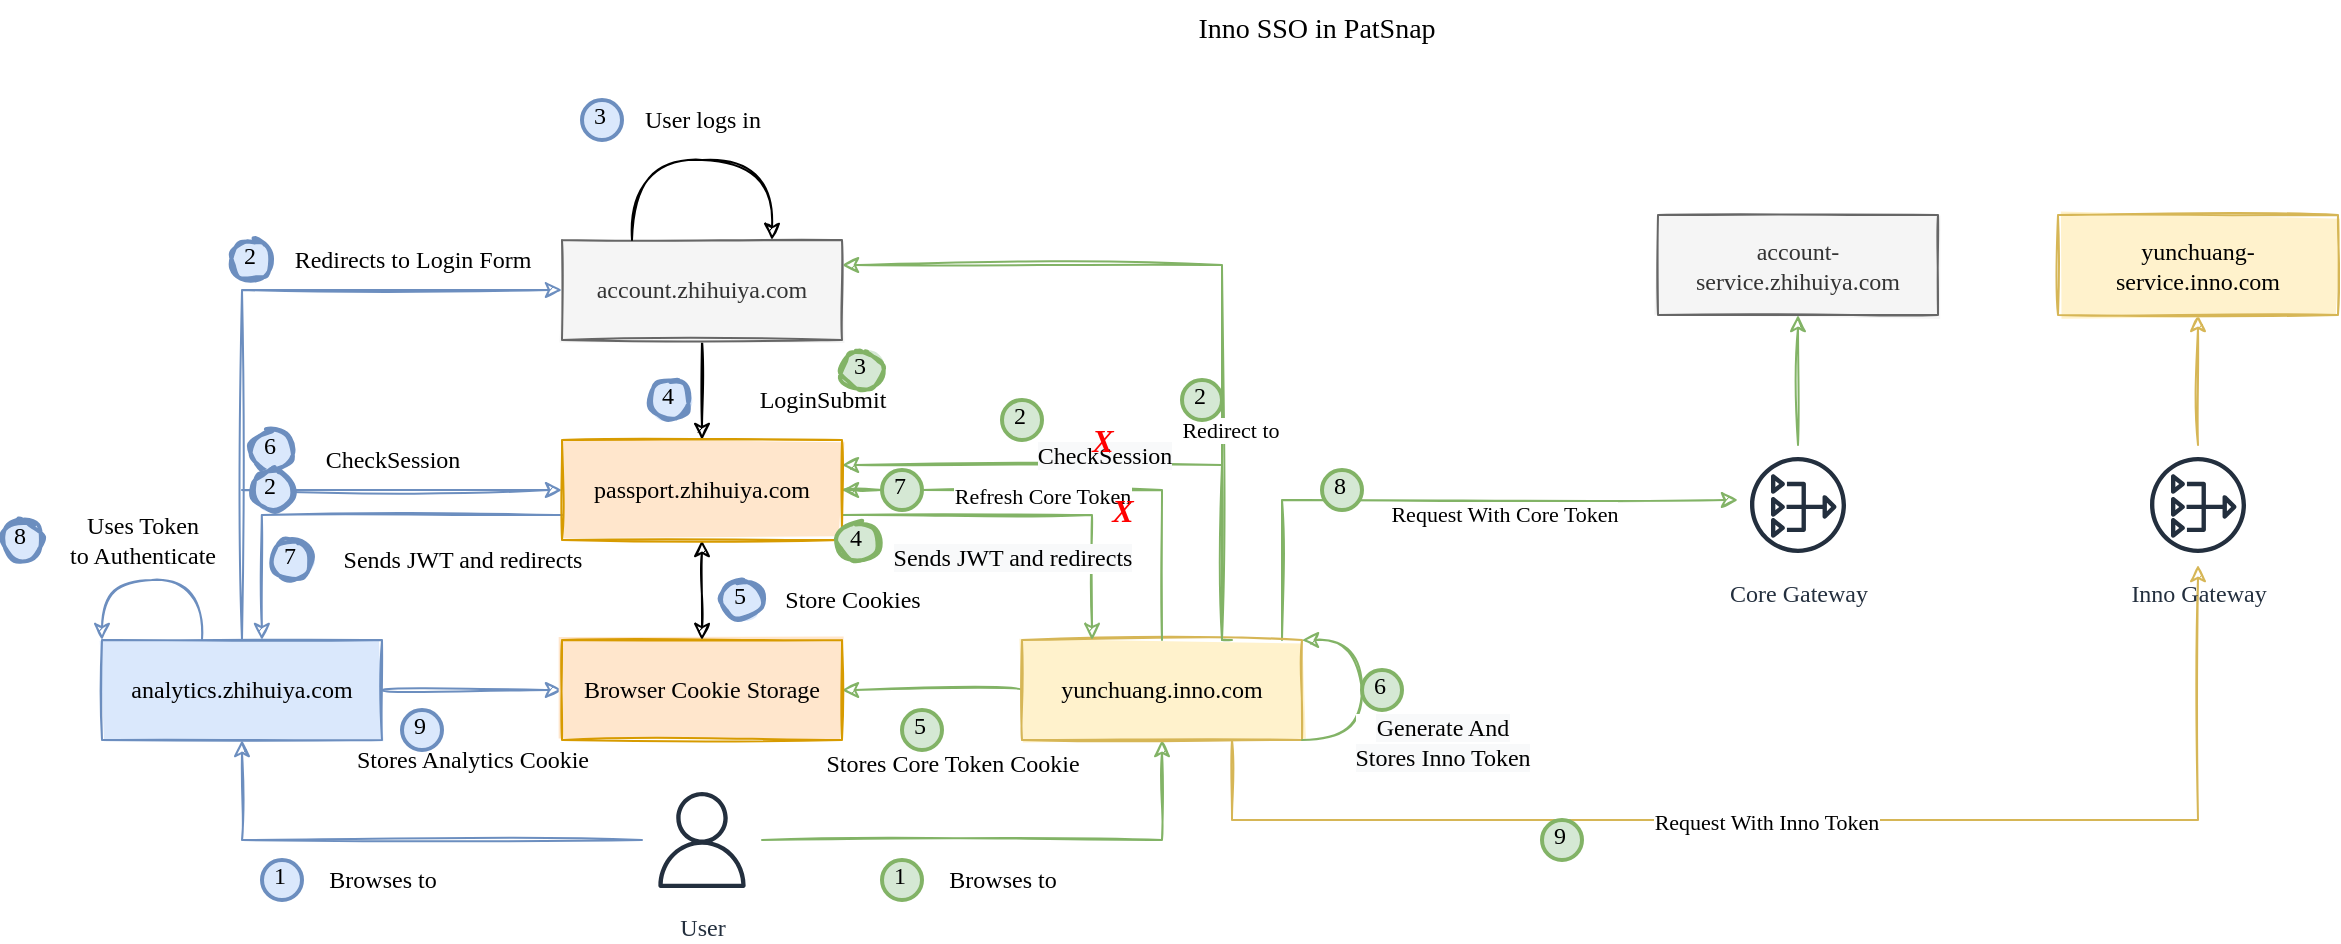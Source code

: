 <mxfile version="20.3.6" type="github" pages="3">
  <diagram id="T2TmQAWpMwrT0eOuISGU" name="Inno SSO">
    <mxGraphModel dx="1077" dy="703" grid="1" gridSize="10" guides="1" tooltips="1" connect="1" arrows="1" fold="1" page="1" pageScale="1" pageWidth="827" pageHeight="1169" math="0" shadow="0">
      <root>
        <mxCell id="0" />
        <mxCell id="1" parent="0" />
        <mxCell id="dcGf15FAC06Pwwm3CJWd-1" style="edgeStyle=orthogonalEdgeStyle;rounded=0;orthogonalLoop=1;jettySize=auto;html=1;entryX=0.5;entryY=1;entryDx=0;entryDy=0;fontFamily=Comic Sans MS;fillColor=#dae8fc;strokeColor=#6c8ebf;sketch=1;" parent="1" source="dcGf15FAC06Pwwm3CJWd-3" target="dcGf15FAC06Pwwm3CJWd-7" edge="1">
          <mxGeometry relative="1" as="geometry" />
        </mxCell>
        <mxCell id="dcGf15FAC06Pwwm3CJWd-2" style="edgeStyle=orthogonalEdgeStyle;rounded=0;orthogonalLoop=1;jettySize=auto;html=1;entryX=0.5;entryY=1;entryDx=0;entryDy=0;fontFamily=Comic Sans MS;fillColor=#d5e8d4;strokeColor=#82b366;sketch=1;" parent="1" source="dcGf15FAC06Pwwm3CJWd-3" target="dcGf15FAC06Pwwm3CJWd-10" edge="1">
          <mxGeometry relative="1" as="geometry" />
        </mxCell>
        <mxCell id="dcGf15FAC06Pwwm3CJWd-3" value="User" style="outlineConnect=0;fontColor=#232F3E;gradientColor=none;strokeColor=#232F3E;fillColor=none;dashed=0;verticalLabelPosition=bottom;verticalAlign=top;align=center;html=1;fontSize=12;fontStyle=0;aspect=fixed;shape=mxgraph.aws4.resourceIcon;resIcon=mxgraph.aws4.user;fontFamily=Comic Sans MS;sketch=0;" parent="1" vertex="1">
          <mxGeometry x="410" y="600" width="60" height="60" as="geometry" />
        </mxCell>
        <mxCell id="dcGf15FAC06Pwwm3CJWd-4" style="edgeStyle=orthogonalEdgeStyle;rounded=0;orthogonalLoop=1;jettySize=auto;html=1;entryX=0;entryY=0.5;entryDx=0;entryDy=0;fontFamily=Comic Sans MS;fillColor=#dae8fc;strokeColor=#6c8ebf;sketch=1;" parent="1" source="dcGf15FAC06Pwwm3CJWd-7" target="dcGf15FAC06Pwwm3CJWd-14" edge="1">
          <mxGeometry relative="1" as="geometry">
            <Array as="points">
              <mxPoint x="210" y="355" />
            </Array>
          </mxGeometry>
        </mxCell>
        <mxCell id="dcGf15FAC06Pwwm3CJWd-5" style="edgeStyle=orthogonalEdgeStyle;rounded=0;orthogonalLoop=1;jettySize=auto;html=1;entryX=0;entryY=0.5;entryDx=0;entryDy=0;fontFamily=Comic Sans MS;fillColor=#dae8fc;strokeColor=#6c8ebf;startArrow=none;sketch=1;" parent="1" source="dcGf15FAC06Pwwm3CJWd-50" target="dcGf15FAC06Pwwm3CJWd-19" edge="1">
          <mxGeometry relative="1" as="geometry">
            <Array as="points">
              <mxPoint x="210" y="455" />
            </Array>
          </mxGeometry>
        </mxCell>
        <mxCell id="dcGf15FAC06Pwwm3CJWd-6" value="" style="edgeStyle=orthogonalEdgeStyle;curved=1;orthogonalLoop=1;jettySize=auto;html=1;fontFamily=Comic Sans MS;fillColor=#dae8fc;strokeColor=#6c8ebf;sketch=1;" parent="1" source="dcGf15FAC06Pwwm3CJWd-7" target="dcGf15FAC06Pwwm3CJWd-15" edge="1">
          <mxGeometry relative="1" as="geometry" />
        </mxCell>
        <mxCell id="dcGf15FAC06Pwwm3CJWd-7" value="analytics.zhihuiya.com" style="rounded=0;whiteSpace=wrap;html=1;fontFamily=Comic Sans MS;fillColor=#dae8fc;strokeColor=#6c8ebf;fillStyle=solid;sketch=1;" parent="1" vertex="1">
          <mxGeometry x="140" y="530" width="140" height="50" as="geometry" />
        </mxCell>
        <mxCell id="dcGf15FAC06Pwwm3CJWd-8" value="" style="edgeStyle=orthogonalEdgeStyle;curved=1;orthogonalLoop=1;jettySize=auto;html=1;fontFamily=Comic Sans MS;fillColor=#d5e8d4;strokeColor=#82b366;sketch=1;" parent="1" source="dcGf15FAC06Pwwm3CJWd-10" target="dcGf15FAC06Pwwm3CJWd-15" edge="1">
          <mxGeometry relative="1" as="geometry" />
        </mxCell>
        <mxCell id="dcGf15FAC06Pwwm3CJWd-9" style="edgeStyle=orthogonalEdgeStyle;rounded=0;orthogonalLoop=1;jettySize=auto;html=1;entryX=1;entryY=0.25;entryDx=0;entryDy=0;fontFamily=Comic Sans MS;startArrow=none;startFill=0;fillColor=#d5e8d4;strokeColor=#82b366;sketch=1;" parent="1" target="dcGf15FAC06Pwwm3CJWd-14" edge="1">
          <mxGeometry relative="1" as="geometry">
            <Array as="points">
              <mxPoint x="700" y="343" />
            </Array>
            <mxPoint x="700" y="530" as="sourcePoint" />
          </mxGeometry>
        </mxCell>
        <mxCell id="dcGf15FAC06Pwwm3CJWd-53" value="&lt;font face=&quot;Comic Sans MS&quot;&gt;Redirect to&lt;/font&gt;" style="edgeLabel;html=1;align=center;verticalAlign=middle;resizable=0;points=[];" parent="dcGf15FAC06Pwwm3CJWd-9" vertex="1" connectable="0">
          <mxGeometry x="-0.442" y="-4" relative="1" as="geometry">
            <mxPoint as="offset" />
          </mxGeometry>
        </mxCell>
        <mxCell id="dcGf15FAC06Pwwm3CJWd-88" style="edgeStyle=orthogonalEdgeStyle;rounded=0;sketch=1;orthogonalLoop=1;jettySize=auto;html=1;fontFamily=Comic Sans MS;jumpStyle=none;fillColor=#d5e8d4;strokeColor=#82b366;" parent="1" source="dcGf15FAC06Pwwm3CJWd-10" target="dcGf15FAC06Pwwm3CJWd-87" edge="1">
          <mxGeometry relative="1" as="geometry">
            <mxPoint x="810" y="460" as="targetPoint" />
            <Array as="points">
              <mxPoint x="730" y="460" />
            </Array>
          </mxGeometry>
        </mxCell>
        <mxCell id="dcGf15FAC06Pwwm3CJWd-94" value="Request With Core Token" style="edgeLabel;html=1;align=center;verticalAlign=middle;resizable=0;points=[];fontFamily=Comic Sans MS;" parent="dcGf15FAC06Pwwm3CJWd-88" vertex="1" connectable="0">
          <mxGeometry x="-0.347" y="-2" relative="1" as="geometry">
            <mxPoint x="83" y="5" as="offset" />
          </mxGeometry>
        </mxCell>
        <mxCell id="dcGf15FAC06Pwwm3CJWd-90" style="edgeStyle=orthogonalEdgeStyle;rounded=0;sketch=1;jumpStyle=none;orthogonalLoop=1;jettySize=auto;html=1;entryX=1;entryY=0.5;entryDx=0;entryDy=0;shadow=0;fontFamily=Comic Sans MS;startArrow=none;fillColor=#d5e8d4;strokeColor=#82b366;" parent="1" source="dcGf15FAC06Pwwm3CJWd-91" target="dcGf15FAC06Pwwm3CJWd-19" edge="1">
          <mxGeometry relative="1" as="geometry">
            <Array as="points" />
          </mxGeometry>
        </mxCell>
        <mxCell id="dcGf15FAC06Pwwm3CJWd-97" style="edgeStyle=orthogonalEdgeStyle;rounded=0;sketch=1;jumpStyle=none;orthogonalLoop=1;jettySize=auto;html=1;shadow=0;fontFamily=Comic Sans MS;exitX=0.75;exitY=1;exitDx=0;exitDy=0;fillColor=#fff2cc;strokeColor=#d6b656;" parent="1" source="dcGf15FAC06Pwwm3CJWd-10" target="dcGf15FAC06Pwwm3CJWd-74" edge="1">
          <mxGeometry relative="1" as="geometry">
            <Array as="points">
              <mxPoint x="705" y="620" />
              <mxPoint x="1188" y="620" />
            </Array>
          </mxGeometry>
        </mxCell>
        <mxCell id="dcGf15FAC06Pwwm3CJWd-98" value="Request With Inno Token" style="edgeLabel;html=1;align=center;verticalAlign=middle;resizable=0;points=[];fontFamily=Comic Sans MS;" parent="dcGf15FAC06Pwwm3CJWd-97" vertex="1" connectable="0">
          <mxGeometry x="-0.056" y="-1" relative="1" as="geometry">
            <mxPoint as="offset" />
          </mxGeometry>
        </mxCell>
        <mxCell id="dcGf15FAC06Pwwm3CJWd-10" value="yunchuang.inno.com" style="rounded=0;whiteSpace=wrap;html=1;fontFamily=Comic Sans MS;fillColor=#fff2cc;strokeColor=#d6b656;fillStyle=solid;sketch=1;" parent="1" vertex="1">
          <mxGeometry x="600" y="530" width="140" height="50" as="geometry" />
        </mxCell>
        <mxCell id="dcGf15FAC06Pwwm3CJWd-11" value="1" style="ellipse;whiteSpace=wrap;html=1;aspect=fixed;strokeWidth=2;fontFamily=Tahoma;spacingBottom=4;spacingRight=2;strokeColor=#6c8ebf;fillColor=#dae8fc;fillStyle=solid;" parent="1" vertex="1">
          <mxGeometry x="220" y="640" width="20" height="20" as="geometry" />
        </mxCell>
        <mxCell id="dcGf15FAC06Pwwm3CJWd-12" value="Browses to" style="text;html=1;align=center;verticalAlign=middle;resizable=0;points=[];autosize=1;strokeColor=none;fillColor=none;fontFamily=Comic Sans MS;" parent="1" vertex="1">
          <mxGeometry x="240" y="640" width="80" height="20" as="geometry" />
        </mxCell>
        <mxCell id="dcGf15FAC06Pwwm3CJWd-13" value="" style="edgeStyle=orthogonalEdgeStyle;rounded=0;orthogonalLoop=1;jettySize=auto;html=1;fontFamily=Comic Sans MS;startArrow=none;startFill=0;sketch=1;" parent="1" source="dcGf15FAC06Pwwm3CJWd-14" target="dcGf15FAC06Pwwm3CJWd-19" edge="1">
          <mxGeometry relative="1" as="geometry" />
        </mxCell>
        <mxCell id="dcGf15FAC06Pwwm3CJWd-54" style="edgeStyle=orthogonalEdgeStyle;rounded=0;orthogonalLoop=1;jettySize=auto;html=1;entryX=1;entryY=0.25;entryDx=0;entryDy=0;fontFamily=Comic Sans MS;fillColor=#d5e8d4;strokeColor=#82b366;exitX=0.75;exitY=0;exitDx=0;exitDy=0;sketch=1;" parent="1" source="dcGf15FAC06Pwwm3CJWd-10" target="dcGf15FAC06Pwwm3CJWd-19" edge="1">
          <mxGeometry relative="1" as="geometry">
            <Array as="points">
              <mxPoint x="700" y="530" />
              <mxPoint x="700" y="443" />
            </Array>
          </mxGeometry>
        </mxCell>
        <mxCell id="dcGf15FAC06Pwwm3CJWd-59" value="&lt;span style=&quot;font-size: 12px; background-color: rgb(248, 249, 250);&quot;&gt;CheckSession&lt;/span&gt;" style="edgeLabel;html=1;align=center;verticalAlign=middle;resizable=0;points=[];fontFamily=Comic Sans MS;" parent="dcGf15FAC06Pwwm3CJWd-54" vertex="1" connectable="0">
          <mxGeometry x="0.072" y="1" relative="1" as="geometry">
            <mxPoint y="-6" as="offset" />
          </mxGeometry>
        </mxCell>
        <mxCell id="dcGf15FAC06Pwwm3CJWd-14" value="account.zhihuiya.com" style="rounded=0;whiteSpace=wrap;html=1;fontFamily=Comic Sans MS;fillColor=#f5f5f5;fontColor=#333333;strokeColor=#666666;fillStyle=solid;sketch=1;" parent="1" vertex="1">
          <mxGeometry x="370" y="330" width="140" height="50" as="geometry" />
        </mxCell>
        <mxCell id="dcGf15FAC06Pwwm3CJWd-15" value="Browser Cookie Storage" style="rounded=0;whiteSpace=wrap;html=1;fontFamily=Comic Sans MS;fillColor=#ffe6cc;strokeColor=#d79b00;fillStyle=solid;sketch=1;" parent="1" vertex="1">
          <mxGeometry x="370" y="530" width="140" height="50" as="geometry" />
        </mxCell>
        <mxCell id="dcGf15FAC06Pwwm3CJWd-16" value="" style="edgeStyle=orthogonalEdgeStyle;orthogonalLoop=1;jettySize=auto;html=1;fontFamily=Comic Sans MS;rounded=0;startArrow=classic;startFill=1;sketch=1;" parent="1" source="dcGf15FAC06Pwwm3CJWd-19" target="dcGf15FAC06Pwwm3CJWd-15" edge="1">
          <mxGeometry relative="1" as="geometry" />
        </mxCell>
        <mxCell id="dcGf15FAC06Pwwm3CJWd-17" style="edgeStyle=orthogonalEdgeStyle;rounded=0;orthogonalLoop=1;jettySize=auto;html=1;entryX=0.571;entryY=0;entryDx=0;entryDy=0;entryPerimeter=0;fontFamily=Comic Sans MS;startArrow=none;startFill=0;exitX=0;exitY=0.75;exitDx=0;exitDy=0;fillColor=#dae8fc;strokeColor=#6c8ebf;sketch=1;" parent="1" source="dcGf15FAC06Pwwm3CJWd-19" target="dcGf15FAC06Pwwm3CJWd-7" edge="1">
          <mxGeometry relative="1" as="geometry" />
        </mxCell>
        <mxCell id="dcGf15FAC06Pwwm3CJWd-71" style="edgeStyle=orthogonalEdgeStyle;rounded=0;orthogonalLoop=1;jettySize=auto;html=1;fontFamily=Comic Sans MS;exitX=1;exitY=0.75;exitDx=0;exitDy=0;fillColor=#d5e8d4;strokeColor=#82b366;sketch=1;entryX=0.25;entryY=0;entryDx=0;entryDy=0;" parent="1" source="dcGf15FAC06Pwwm3CJWd-19" target="dcGf15FAC06Pwwm3CJWd-10" edge="1">
          <mxGeometry relative="1" as="geometry" />
        </mxCell>
        <mxCell id="dcGf15FAC06Pwwm3CJWd-72" value="&lt;span style=&quot;font-size: 12px; background-color: rgb(248, 249, 250);&quot;&gt;Sends JWT and redirects&lt;/span&gt;" style="edgeLabel;html=1;align=center;verticalAlign=middle;resizable=0;points=[];fontFamily=Comic Sans MS;" parent="dcGf15FAC06Pwwm3CJWd-71" vertex="1" connectable="0">
          <mxGeometry x="-0.236" y="-1" relative="1" as="geometry">
            <mxPoint x="13" y="20" as="offset" />
          </mxGeometry>
        </mxCell>
        <mxCell id="dcGf15FAC06Pwwm3CJWd-19" value="passport.zhihuiya.com" style="rounded=0;whiteSpace=wrap;html=1;fontFamily=Comic Sans MS;fillColor=#ffe6cc;strokeColor=#d79b00;fillStyle=solid;sketch=1;" parent="1" vertex="1">
          <mxGeometry x="370" y="430" width="140" height="50" as="geometry" />
        </mxCell>
        <mxCell id="dcGf15FAC06Pwwm3CJWd-20" value="2" style="ellipse;whiteSpace=wrap;html=1;aspect=fixed;strokeWidth=2;fontFamily=Tahoma;spacingBottom=4;spacingRight=2;strokeColor=#6c8ebf;fillStyle=solid;fillColor=#dae8fc;sketch=1;" parent="1" vertex="1">
          <mxGeometry x="205" y="330" width="20" height="20" as="geometry" />
        </mxCell>
        <mxCell id="dcGf15FAC06Pwwm3CJWd-21" value="Redirects to Login Form" style="text;html=1;align=center;verticalAlign=middle;resizable=0;points=[];autosize=1;strokeColor=none;fillColor=none;fontFamily=Comic Sans MS;sketch=1;" parent="1" vertex="1">
          <mxGeometry x="220" y="330" width="150" height="20" as="geometry" />
        </mxCell>
        <mxCell id="dcGf15FAC06Pwwm3CJWd-22" value="6" style="ellipse;whiteSpace=wrap;html=1;aspect=fixed;strokeWidth=2;fontFamily=Tahoma;spacingBottom=4;spacingRight=2;strokeColor=#6c8ebf;fillStyle=solid;fillColor=#dae8fc;sketch=1;" parent="1" vertex="1">
          <mxGeometry x="215" y="425" width="20" height="20" as="geometry" />
        </mxCell>
        <mxCell id="dcGf15FAC06Pwwm3CJWd-23" value="CheckSession" style="text;html=1;align=center;verticalAlign=middle;resizable=0;points=[];autosize=1;strokeColor=none;fillColor=none;fontFamily=Comic Sans MS;sketch=1;" parent="1" vertex="1">
          <mxGeometry x="240" y="430" width="90" height="20" as="geometry" />
        </mxCell>
        <mxCell id="dcGf15FAC06Pwwm3CJWd-24" value="3" style="ellipse;whiteSpace=wrap;html=1;aspect=fixed;strokeWidth=2;fontFamily=Tahoma;spacingBottom=4;spacingRight=2;strokeColor=#6c8ebf;fillStyle=solid;fillColor=#dae8fc;" parent="1" vertex="1">
          <mxGeometry x="380" y="260" width="20" height="20" as="geometry" />
        </mxCell>
        <mxCell id="dcGf15FAC06Pwwm3CJWd-25" value="User logs in" style="text;html=1;align=center;verticalAlign=middle;resizable=0;points=[];autosize=1;strokeColor=none;fillColor=none;fontFamily=Comic Sans MS;" parent="1" vertex="1">
          <mxGeometry x="400" y="260" width="80" height="20" as="geometry" />
        </mxCell>
        <mxCell id="dcGf15FAC06Pwwm3CJWd-26" style="edgeStyle=orthogonalEdgeStyle;orthogonalLoop=1;jettySize=auto;html=1;entryX=0.75;entryY=0;entryDx=0;entryDy=0;fontFamily=Comic Sans MS;exitX=0.25;exitY=0;exitDx=0;exitDy=0;curved=1;sketch=1;" parent="1" source="dcGf15FAC06Pwwm3CJWd-14" target="dcGf15FAC06Pwwm3CJWd-14" edge="1">
          <mxGeometry relative="1" as="geometry">
            <Array as="points">
              <mxPoint x="405" y="290" />
              <mxPoint x="475" y="290" />
            </Array>
          </mxGeometry>
        </mxCell>
        <mxCell id="dcGf15FAC06Pwwm3CJWd-27" value="LoginSubmit" style="text;html=1;align=center;verticalAlign=middle;resizable=0;points=[];autosize=1;strokeColor=none;fillColor=none;fontFamily=Comic Sans MS;" parent="1" vertex="1">
          <mxGeometry x="460" y="400" width="80" height="20" as="geometry" />
        </mxCell>
        <mxCell id="dcGf15FAC06Pwwm3CJWd-28" value="4" style="ellipse;whiteSpace=wrap;html=1;aspect=fixed;strokeWidth=2;fontFamily=Tahoma;spacingBottom=4;spacingRight=2;strokeColor=#6c8ebf;fillStyle=solid;fillColor=#dae8fc;sketch=1;" parent="1" vertex="1">
          <mxGeometry x="414" y="400" width="20" height="20" as="geometry" />
        </mxCell>
        <mxCell id="dcGf15FAC06Pwwm3CJWd-29" value="5" style="ellipse;whiteSpace=wrap;html=1;aspect=fixed;strokeWidth=2;fontFamily=Tahoma;spacingBottom=4;spacingRight=2;strokeColor=#6c8ebf;fillStyle=solid;fillColor=#dae8fc;sketch=1;" parent="1" vertex="1">
          <mxGeometry x="450" y="500" width="20" height="20" as="geometry" />
        </mxCell>
        <mxCell id="dcGf15FAC06Pwwm3CJWd-30" value="Store Cookies" style="text;html=1;align=center;verticalAlign=middle;resizable=0;points=[];autosize=1;strokeColor=none;fillColor=none;fontFamily=Comic Sans MS;" parent="1" vertex="1">
          <mxGeometry x="470" y="500" width="90" height="20" as="geometry" />
        </mxCell>
        <mxCell id="dcGf15FAC06Pwwm3CJWd-31" value="7" style="ellipse;whiteSpace=wrap;html=1;aspect=fixed;strokeWidth=2;fontFamily=Tahoma;spacingBottom=4;spacingRight=2;strokeColor=#6c8ebf;fillStyle=solid;fillColor=#dae8fc;sketch=1;" parent="1" vertex="1">
          <mxGeometry x="225" y="480" width="20" height="20" as="geometry" />
        </mxCell>
        <mxCell id="dcGf15FAC06Pwwm3CJWd-32" value="Sends JWT and redirects" style="text;html=1;align=center;verticalAlign=middle;resizable=0;points=[];autosize=1;strokeColor=none;fillColor=none;fontFamily=Comic Sans MS;sketch=1;" parent="1" vertex="1">
          <mxGeometry x="240" y="480" width="160" height="20" as="geometry" />
        </mxCell>
        <mxCell id="dcGf15FAC06Pwwm3CJWd-33" style="edgeStyle=orthogonalEdgeStyle;orthogonalLoop=1;jettySize=auto;html=1;fontFamily=Comic Sans MS;startArrow=none;startFill=0;curved=1;fillColor=#dae8fc;strokeColor=#6c8ebf;sketch=1;" parent="1" target="dcGf15FAC06Pwwm3CJWd-7" edge="1">
          <mxGeometry relative="1" as="geometry">
            <mxPoint x="190" y="530" as="sourcePoint" />
            <Array as="points">
              <mxPoint x="190" y="530" />
              <mxPoint x="190" y="500" />
              <mxPoint x="140" y="500" />
            </Array>
          </mxGeometry>
        </mxCell>
        <mxCell id="dcGf15FAC06Pwwm3CJWd-34" value="8" style="ellipse;whiteSpace=wrap;html=1;aspect=fixed;strokeWidth=2;fontFamily=Tahoma;spacingBottom=4;spacingRight=2;strokeColor=#6c8ebf;fillStyle=solid;fillColor=#dae8fc;sketch=1;" parent="1" vertex="1">
          <mxGeometry x="90" y="470" width="20" height="20" as="geometry" />
        </mxCell>
        <mxCell id="dcGf15FAC06Pwwm3CJWd-35" value="Uses Token &lt;br&gt;to Authenticate" style="text;html=1;align=center;verticalAlign=middle;resizable=0;points=[];autosize=1;strokeColor=none;fillColor=none;fontFamily=Comic Sans MS;sketch=1;" parent="1" vertex="1">
          <mxGeometry x="105" y="465" width="110" height="30" as="geometry" />
        </mxCell>
        <mxCell id="dcGf15FAC06Pwwm3CJWd-36" value="9" style="ellipse;whiteSpace=wrap;html=1;aspect=fixed;strokeWidth=2;fontFamily=Tahoma;spacingBottom=4;spacingRight=2;strokeColor=#6c8ebf;fillStyle=solid;fillColor=#dae8fc;" parent="1" vertex="1">
          <mxGeometry x="290" y="565" width="20" height="20" as="geometry" />
        </mxCell>
        <mxCell id="dcGf15FAC06Pwwm3CJWd-37" value="Stores Analytics Cookie" style="text;html=1;align=center;verticalAlign=middle;resizable=0;points=[];autosize=1;strokeColor=none;fillColor=none;fontFamily=Comic Sans MS;" parent="1" vertex="1">
          <mxGeometry x="250" y="580" width="150" height="20" as="geometry" />
        </mxCell>
        <mxCell id="dcGf15FAC06Pwwm3CJWd-38" value="1" style="ellipse;whiteSpace=wrap;html=1;aspect=fixed;strokeWidth=2;fontFamily=Tahoma;spacingBottom=4;spacingRight=2;strokeColor=#82b366;fillStyle=solid;fillColor=#d5e8d4;" parent="1" vertex="1">
          <mxGeometry x="530" y="640" width="20" height="20" as="geometry" />
        </mxCell>
        <mxCell id="dcGf15FAC06Pwwm3CJWd-39" value="Browses to" style="text;html=1;align=center;verticalAlign=middle;resizable=0;points=[];autosize=1;strokeColor=none;fillColor=none;fontFamily=Comic Sans MS;" parent="1" vertex="1">
          <mxGeometry x="550" y="640" width="80" height="20" as="geometry" />
        </mxCell>
        <mxCell id="dcGf15FAC06Pwwm3CJWd-48" value="Stores Core Token Cookie" style="text;html=1;align=center;verticalAlign=middle;resizable=0;points=[];autosize=1;strokeColor=none;fillColor=none;fontFamily=Comic Sans MS;" parent="1" vertex="1">
          <mxGeometry x="480" y="577" width="170" height="30" as="geometry" />
        </mxCell>
        <mxCell id="dcGf15FAC06Pwwm3CJWd-49" value="&lt;font style=&quot;font-size: 14px&quot;&gt;Inno SSO in PatSnap&lt;/font&gt;" style="text;html=1;align=center;verticalAlign=middle;resizable=0;points=[];autosize=1;strokeColor=none;fillColor=none;fontFamily=Comic Sans MS;" parent="1" vertex="1">
          <mxGeometry x="667" y="210" width="160" height="30" as="geometry" />
        </mxCell>
        <mxCell id="dcGf15FAC06Pwwm3CJWd-50" value="2" style="ellipse;whiteSpace=wrap;html=1;aspect=fixed;strokeWidth=2;fontFamily=Tahoma;spacingBottom=4;spacingRight=2;strokeColor=#6c8ebf;fillStyle=solid;fillColor=#dae8fc;sketch=1;" parent="1" vertex="1">
          <mxGeometry x="215" y="445" width="20" height="20" as="geometry" />
        </mxCell>
        <mxCell id="dcGf15FAC06Pwwm3CJWd-57" value="2" style="ellipse;whiteSpace=wrap;html=1;aspect=fixed;strokeWidth=2;fontFamily=Tahoma;spacingBottom=4;spacingRight=2;strokeColor=#82b366;fillStyle=solid;fillColor=#d5e8d4;" parent="1" vertex="1">
          <mxGeometry x="680" y="400" width="20" height="20" as="geometry" />
        </mxCell>
        <mxCell id="dcGf15FAC06Pwwm3CJWd-58" value="4" style="ellipse;whiteSpace=wrap;html=1;aspect=fixed;strokeWidth=2;fontFamily=Tahoma;spacingBottom=4;spacingRight=2;strokeColor=#82b366;fillStyle=solid;fillColor=#d5e8d4;sketch=1;" parent="1" vertex="1">
          <mxGeometry x="508" y="471" width="20" height="20" as="geometry" />
        </mxCell>
        <mxCell id="dcGf15FAC06Pwwm3CJWd-61" value="3" style="ellipse;whiteSpace=wrap;html=1;aspect=fixed;strokeWidth=2;fontFamily=Tahoma;spacingBottom=4;spacingRight=2;strokeColor=#82b366;fillStyle=solid;fillColor=#d5e8d4;sketch=1;" parent="1" vertex="1">
          <mxGeometry x="510" y="385" width="20" height="20" as="geometry" />
        </mxCell>
        <mxCell id="dcGf15FAC06Pwwm3CJWd-63" value="2" style="ellipse;whiteSpace=wrap;html=1;aspect=fixed;strokeWidth=2;fontFamily=Tahoma;spacingBottom=4;spacingRight=2;strokeColor=#82b366;fillStyle=solid;fillColor=#d5e8d4;" parent="1" vertex="1">
          <mxGeometry x="590" y="410" width="20" height="20" as="geometry" />
        </mxCell>
        <mxCell id="dcGf15FAC06Pwwm3CJWd-73" value="5" style="ellipse;whiteSpace=wrap;html=1;aspect=fixed;strokeWidth=2;fontFamily=Tahoma;spacingBottom=4;spacingRight=2;strokeColor=#82b366;fillStyle=solid;fillColor=#d5e8d4;" parent="1" vertex="1">
          <mxGeometry x="540" y="565" width="20" height="20" as="geometry" />
        </mxCell>
        <mxCell id="dcGf15FAC06Pwwm3CJWd-100" style="edgeStyle=orthogonalEdgeStyle;rounded=0;sketch=1;jumpStyle=none;orthogonalLoop=1;jettySize=auto;html=1;entryX=0.5;entryY=1;entryDx=0;entryDy=0;shadow=0;fontFamily=Comic Sans MS;fillColor=#fff2cc;strokeColor=#d6b656;" parent="1" source="dcGf15FAC06Pwwm3CJWd-74" target="dcGf15FAC06Pwwm3CJWd-85" edge="1">
          <mxGeometry relative="1" as="geometry" />
        </mxCell>
        <mxCell id="dcGf15FAC06Pwwm3CJWd-74" value="&lt;font face=&quot;Comic Sans MS&quot;&gt;Inno Gateway&lt;/font&gt;" style="sketch=0;outlineConnect=0;fontColor=#232F3E;gradientColor=none;strokeColor=#232F3E;fillColor=none;dashed=0;verticalLabelPosition=bottom;verticalAlign=top;align=center;html=1;fontSize=12;fontStyle=0;aspect=fixed;shape=mxgraph.aws4.resourceIcon;resIcon=mxgraph.aws4.nat_gateway;" parent="1" vertex="1">
          <mxGeometry x="1158" y="432.5" width="60" height="60" as="geometry" />
        </mxCell>
        <mxCell id="dcGf15FAC06Pwwm3CJWd-80" style="edgeStyle=orthogonalEdgeStyle;orthogonalLoop=1;jettySize=auto;html=1;fontFamily=Comic Sans MS;startArrow=none;startFill=0;curved=1;fillColor=#d5e8d4;strokeColor=#82b366;sketch=1;entryX=1;entryY=0;entryDx=0;entryDy=0;exitX=1;exitY=1;exitDx=0;exitDy=0;exitPerimeter=0;shadow=0;" parent="1" source="dcGf15FAC06Pwwm3CJWd-10" target="dcGf15FAC06Pwwm3CJWd-10" edge="1">
          <mxGeometry relative="1" as="geometry">
            <mxPoint x="750" y="580" as="sourcePoint" />
            <Array as="points">
              <mxPoint x="770" y="580" />
              <mxPoint x="770" y="530" />
            </Array>
            <mxPoint x="760" y="560" as="targetPoint" />
          </mxGeometry>
        </mxCell>
        <mxCell id="dcGf15FAC06Pwwm3CJWd-83" value="&lt;span style=&quot;font-size: 12px; background-color: rgb(248, 249, 250);&quot;&gt;Generate And&lt;/span&gt;&lt;br style=&quot;font-size: 12px; background-color: rgb(248, 249, 250);&quot;&gt;&lt;span style=&quot;font-size: 12px; background-color: rgb(248, 249, 250);&quot;&gt;Stores Inno Token&lt;/span&gt;" style="edgeLabel;html=1;align=center;verticalAlign=middle;resizable=0;points=[];fontFamily=Comic Sans MS;" parent="dcGf15FAC06Pwwm3CJWd-80" vertex="1" connectable="0">
          <mxGeometry x="-0.082" y="1" relative="1" as="geometry">
            <mxPoint x="41" y="21" as="offset" />
          </mxGeometry>
        </mxCell>
        <mxCell id="dcGf15FAC06Pwwm3CJWd-81" value="6" style="ellipse;whiteSpace=wrap;html=1;aspect=fixed;strokeWidth=2;fontFamily=Tahoma;spacingBottom=4;spacingRight=2;strokeColor=#82b366;fillStyle=solid;fillColor=#d5e8d4;" parent="1" vertex="1">
          <mxGeometry x="770" y="545" width="20" height="20" as="geometry" />
        </mxCell>
        <mxCell id="dcGf15FAC06Pwwm3CJWd-84" value="account-service.zhihuiya.com" style="rounded=0;whiteSpace=wrap;html=1;fontFamily=Comic Sans MS;fillColor=#f5f5f5;fontColor=#333333;strokeColor=#666666;fillStyle=solid;sketch=1;" parent="1" vertex="1">
          <mxGeometry x="918" y="317.5" width="140" height="50" as="geometry" />
        </mxCell>
        <mxCell id="dcGf15FAC06Pwwm3CJWd-85" value="yunchuang-service.inno.com" style="rounded=0;whiteSpace=wrap;html=1;fontFamily=Comic Sans MS;fillColor=#fff2cc;strokeColor=#d6b656;fillStyle=solid;sketch=1;" parent="1" vertex="1">
          <mxGeometry x="1118" y="317.5" width="140" height="50" as="geometry" />
        </mxCell>
        <mxCell id="dcGf15FAC06Pwwm3CJWd-96" style="edgeStyle=orthogonalEdgeStyle;rounded=0;sketch=1;jumpStyle=none;orthogonalLoop=1;jettySize=auto;html=1;entryX=0.5;entryY=1;entryDx=0;entryDy=0;shadow=0;fontFamily=Comic Sans MS;fillColor=#d5e8d4;strokeColor=#82b366;" parent="1" source="dcGf15FAC06Pwwm3CJWd-87" target="dcGf15FAC06Pwwm3CJWd-84" edge="1">
          <mxGeometry relative="1" as="geometry" />
        </mxCell>
        <mxCell id="dcGf15FAC06Pwwm3CJWd-87" value="&lt;font face=&quot;Comic Sans MS&quot;&gt;Core Gateway&lt;/font&gt;" style="sketch=0;outlineConnect=0;fontColor=#232F3E;gradientColor=none;strokeColor=#232F3E;fillColor=none;dashed=0;verticalLabelPosition=bottom;verticalAlign=top;align=center;html=1;fontSize=12;fontStyle=0;aspect=fixed;shape=mxgraph.aws4.resourceIcon;resIcon=mxgraph.aws4.nat_gateway;" parent="1" vertex="1">
          <mxGeometry x="958" y="432.5" width="60" height="60" as="geometry" />
        </mxCell>
        <mxCell id="dcGf15FAC06Pwwm3CJWd-91" value="7" style="ellipse;whiteSpace=wrap;html=1;aspect=fixed;strokeWidth=2;fontFamily=Tahoma;spacingBottom=4;spacingRight=2;strokeColor=#82b366;fillStyle=solid;fillColor=#d5e8d4;" parent="1" vertex="1">
          <mxGeometry x="530" y="445" width="20" height="20" as="geometry" />
        </mxCell>
        <mxCell id="dcGf15FAC06Pwwm3CJWd-92" value="" style="edgeStyle=orthogonalEdgeStyle;rounded=0;sketch=1;jumpStyle=none;orthogonalLoop=1;jettySize=auto;html=1;entryX=1;entryY=0.5;entryDx=0;entryDy=0;shadow=0;fontFamily=Comic Sans MS;endArrow=none;fillColor=#d5e8d4;strokeColor=#82b366;" parent="1" source="dcGf15FAC06Pwwm3CJWd-10" target="dcGf15FAC06Pwwm3CJWd-91" edge="1">
          <mxGeometry relative="1" as="geometry">
            <mxPoint x="670" y="530" as="sourcePoint" />
            <mxPoint x="510" y="455" as="targetPoint" />
            <Array as="points">
              <mxPoint x="670" y="455" />
            </Array>
          </mxGeometry>
        </mxCell>
        <mxCell id="dcGf15FAC06Pwwm3CJWd-93" value="Refresh Core Token" style="edgeLabel;html=1;align=center;verticalAlign=middle;resizable=0;points=[];fontFamily=Comic Sans MS;" parent="dcGf15FAC06Pwwm3CJWd-92" vertex="1" connectable="0">
          <mxGeometry x="0.846" y="-3" relative="1" as="geometry">
            <mxPoint x="45" y="6" as="offset" />
          </mxGeometry>
        </mxCell>
        <mxCell id="dcGf15FAC06Pwwm3CJWd-95" value="8" style="ellipse;whiteSpace=wrap;html=1;aspect=fixed;strokeWidth=2;fontFamily=Tahoma;spacingBottom=4;spacingRight=2;strokeColor=#82b366;fillStyle=solid;fillColor=#d5e8d4;" parent="1" vertex="1">
          <mxGeometry x="750" y="445" width="20" height="20" as="geometry" />
        </mxCell>
        <mxCell id="dcGf15FAC06Pwwm3CJWd-99" value="9" style="ellipse;whiteSpace=wrap;html=1;aspect=fixed;strokeWidth=2;fontFamily=Tahoma;spacingBottom=4;spacingRight=2;strokeColor=#82b366;fillStyle=solid;fillColor=#d5e8d4;" parent="1" vertex="1">
          <mxGeometry x="860" y="620" width="20" height="20" as="geometry" />
        </mxCell>
        <mxCell id="--sayNJ48d4q8vx2eoxx-11" value="&lt;font style=&quot;font-size: 16px;&quot;&gt;&lt;b&gt;&lt;i&gt;X&lt;/i&gt;&lt;/b&gt;&lt;/font&gt;" style="text;html=1;align=center;verticalAlign=middle;resizable=0;points=[];autosize=1;strokeColor=none;fillColor=none;fontFamily=Comic Sans MS;fontColor=#FF0000;" vertex="1" parent="1">
          <mxGeometry x="620" y="415" width="40" height="30" as="geometry" />
        </mxCell>
        <mxCell id="--sayNJ48d4q8vx2eoxx-13" value="&lt;font style=&quot;font-size: 16px;&quot;&gt;&lt;b&gt;&lt;i&gt;X&lt;/i&gt;&lt;/b&gt;&lt;/font&gt;" style="text;html=1;align=center;verticalAlign=middle;resizable=0;points=[];autosize=1;strokeColor=none;fillColor=none;fontFamily=Comic Sans MS;fontColor=#FF0000;" vertex="1" parent="1">
          <mxGeometry x="630" y="450" width="40" height="30" as="geometry" />
        </mxCell>
      </root>
    </mxGraphModel>
  </diagram>
  <diagram id="eWLDQkWMyI_EUQf4suzm" name="Inno SSO Customize">
    <mxGraphModel dx="1185" dy="773" grid="1" gridSize="10" guides="1" tooltips="1" connect="1" arrows="1" fold="1" page="1" pageScale="1" pageWidth="827" pageHeight="1169" math="0" shadow="0">
      <root>
        <mxCell id="0" />
        <mxCell id="1" parent="0" />
        <mxCell id="1LDfN-X6wONoSfxq1nkH-1" style="edgeStyle=orthogonalEdgeStyle;rounded=0;orthogonalLoop=1;jettySize=auto;html=1;entryX=0.5;entryY=1;entryDx=0;entryDy=0;fontFamily=Comic Sans MS;fillColor=#d5e8d4;strokeColor=#82b366;sketch=1;" edge="1" parent="1" source="1LDfN-X6wONoSfxq1nkH-2" target="1LDfN-X6wONoSfxq1nkH-11">
          <mxGeometry relative="1" as="geometry" />
        </mxCell>
        <mxCell id="1LDfN-X6wONoSfxq1nkH-2" value="User" style="outlineConnect=0;fontColor=#232F3E;gradientColor=none;strokeColor=#232F3E;fillColor=none;dashed=0;verticalLabelPosition=bottom;verticalAlign=top;align=center;html=1;fontSize=12;fontStyle=0;aspect=fixed;shape=mxgraph.aws4.resourceIcon;resIcon=mxgraph.aws4.user;fontFamily=Comic Sans MS;sketch=0;" vertex="1" parent="1">
          <mxGeometry x="88" y="500" width="60" height="60" as="geometry" />
        </mxCell>
        <mxCell id="1LDfN-X6wONoSfxq1nkH-3" value="" style="edgeStyle=orthogonalEdgeStyle;curved=1;orthogonalLoop=1;jettySize=auto;html=1;fontFamily=Comic Sans MS;fillColor=#d5e8d4;strokeColor=#82b366;sketch=1;" edge="1" parent="1" source="1LDfN-X6wONoSfxq1nkH-11" target="1LDfN-X6wONoSfxq1nkH-16">
          <mxGeometry relative="1" as="geometry" />
        </mxCell>
        <mxCell id="1LDfN-X6wONoSfxq1nkH-4" style="edgeStyle=orthogonalEdgeStyle;rounded=0;orthogonalLoop=1;jettySize=auto;html=1;entryX=1;entryY=0.25;entryDx=0;entryDy=0;fontFamily=Comic Sans MS;startArrow=none;startFill=0;fillColor=#d5e8d4;strokeColor=#82b366;sketch=1;exitX=0.5;exitY=0;exitDx=0;exitDy=0;" edge="1" parent="1" target="1LDfN-X6wONoSfxq1nkH-15" source="1LDfN-X6wONoSfxq1nkH-11">
          <mxGeometry relative="1" as="geometry">
            <Array as="points">
              <mxPoint x="354" y="180" />
            </Array>
            <mxPoint x="378" y="430" as="sourcePoint" />
          </mxGeometry>
        </mxCell>
        <mxCell id="1LDfN-X6wONoSfxq1nkH-5" value="&lt;font face=&quot;Comic Sans MS&quot;&gt;Redirect to account&lt;/font&gt;" style="edgeLabel;html=1;align=center;verticalAlign=middle;resizable=0;points=[];" vertex="1" connectable="0" parent="1LDfN-X6wONoSfxq1nkH-4">
          <mxGeometry x="-0.442" y="-4" relative="1" as="geometry">
            <mxPoint x="-42" y="-10" as="offset" />
          </mxGeometry>
        </mxCell>
        <mxCell id="1LDfN-X6wONoSfxq1nkH-6" style="edgeStyle=orthogonalEdgeStyle;rounded=0;sketch=1;orthogonalLoop=1;jettySize=auto;html=1;fontFamily=Comic Sans MS;jumpStyle=none;fillColor=#d5e8d4;strokeColor=#82b366;startArrow=none;exitX=0.855;exitY=0.03;exitDx=0;exitDy=0;exitPerimeter=0;" edge="1" parent="1" source="1LDfN-X6wONoSfxq1nkH-11" target="1LDfN-X6wONoSfxq1nkH-44">
          <mxGeometry relative="1" as="geometry">
            <mxPoint x="488" y="360" as="targetPoint" />
            <Array as="points" />
          </mxGeometry>
        </mxCell>
        <mxCell id="8tpcsEQfSTgW4YljV44M-24" value="Request With Core Token&lt;br&gt;Refresh Token" style="edgeLabel;html=1;align=center;verticalAlign=middle;resizable=0;points=[];fontFamily=Comic Sans MS;" vertex="1" connectable="0" parent="1LDfN-X6wONoSfxq1nkH-6">
          <mxGeometry x="0.396" relative="1" as="geometry">
            <mxPoint x="52" as="offset" />
          </mxGeometry>
        </mxCell>
        <mxCell id="1LDfN-X6wONoSfxq1nkH-9" style="edgeStyle=orthogonalEdgeStyle;rounded=0;sketch=1;jumpStyle=none;orthogonalLoop=1;jettySize=auto;html=1;shadow=0;fontFamily=Comic Sans MS;exitX=0.75;exitY=1;exitDx=0;exitDy=0;fillColor=#fff2cc;strokeColor=#d6b656;" edge="1" parent="1" source="1LDfN-X6wONoSfxq1nkH-11" target="1LDfN-X6wONoSfxq1nkH-37">
          <mxGeometry relative="1" as="geometry">
            <Array as="points">
              <mxPoint x="383" y="520" />
              <mxPoint x="866" y="520" />
            </Array>
          </mxGeometry>
        </mxCell>
        <mxCell id="1LDfN-X6wONoSfxq1nkH-10" value="Request With Inno Token" style="edgeLabel;html=1;align=center;verticalAlign=middle;resizable=0;points=[];fontFamily=Comic Sans MS;" vertex="1" connectable="0" parent="1LDfN-X6wONoSfxq1nkH-9">
          <mxGeometry x="-0.056" y="-1" relative="1" as="geometry">
            <mxPoint as="offset" />
          </mxGeometry>
        </mxCell>
        <mxCell id="8tpcsEQfSTgW4YljV44M-18" style="edgeStyle=orthogonalEdgeStyle;rounded=0;sketch=1;orthogonalLoop=1;jettySize=auto;html=1;entryX=0.5;entryY=1;entryDx=0;entryDy=0;fontFamily=Comic Sans MS;exitX=1;exitY=0;exitDx=0;exitDy=0;" edge="1" parent="1" source="1LDfN-X6wONoSfxq1nkH-11" target="1LDfN-X6wONoSfxq1nkH-41">
          <mxGeometry relative="1" as="geometry">
            <Array as="points">
              <mxPoint x="420" y="430" />
              <mxPoint x="420" y="390" />
              <mxPoint x="666" y="390" />
            </Array>
          </mxGeometry>
        </mxCell>
        <mxCell id="8tpcsEQfSTgW4YljV44M-22" value="Get Token By Ticket" style="edgeLabel;html=1;align=center;verticalAlign=middle;resizable=0;points=[];fontFamily=Comic Sans MS;" vertex="1" connectable="0" parent="8tpcsEQfSTgW4YljV44M-18">
          <mxGeometry x="-0.288" y="4" relative="1" as="geometry">
            <mxPoint x="41" y="5" as="offset" />
          </mxGeometry>
        </mxCell>
        <mxCell id="1LDfN-X6wONoSfxq1nkH-11" value="yunchuang.inno.com" style="rounded=0;whiteSpace=wrap;html=1;fontFamily=Comic Sans MS;fillColor=#fff2cc;strokeColor=#d6b656;fillStyle=solid;sketch=1;" vertex="1" parent="1">
          <mxGeometry x="278" y="430" width="152" height="50" as="geometry" />
        </mxCell>
        <mxCell id="1LDfN-X6wONoSfxq1nkH-12" value="" style="edgeStyle=orthogonalEdgeStyle;rounded=0;orthogonalLoop=1;jettySize=auto;html=1;fontFamily=Comic Sans MS;startArrow=none;startFill=0;sketch=1;" edge="1" parent="1" target="1LDfN-X6wONoSfxq1nkH-20">
          <mxGeometry relative="1" as="geometry">
            <mxPoint x="118" y="220" as="sourcePoint" />
          </mxGeometry>
        </mxCell>
        <mxCell id="8tpcsEQfSTgW4YljV44M-1" value="&lt;span style=&quot;font-family: &amp;quot;Comic Sans MS&amp;quot;; font-size: 12px; background-color: rgb(248, 249, 250);&quot;&gt;LoginSubmit&lt;/span&gt;" style="edgeLabel;html=1;align=center;verticalAlign=middle;resizable=0;points=[];" vertex="1" connectable="0" parent="1LDfN-X6wONoSfxq1nkH-12">
          <mxGeometry x="0.018" y="2" relative="1" as="geometry">
            <mxPoint x="-18" y="2" as="offset" />
          </mxGeometry>
        </mxCell>
        <mxCell id="8tpcsEQfSTgW4YljV44M-12" style="edgeStyle=orthogonalEdgeStyle;rounded=0;sketch=1;orthogonalLoop=1;jettySize=auto;html=1;entryX=0.65;entryY=-0.03;entryDx=0;entryDy=0;fontFamily=Comic Sans MS;exitX=0.5;exitY=0;exitDx=0;exitDy=0;fillColor=#d5e8d4;strokeColor=#82b366;entryPerimeter=0;" edge="1" parent="1" source="1LDfN-X6wONoSfxq1nkH-15" target="1LDfN-X6wONoSfxq1nkH-11">
          <mxGeometry relative="1" as="geometry">
            <mxPoint x="198" y="150" as="sourcePoint" />
          </mxGeometry>
        </mxCell>
        <mxCell id="8tpcsEQfSTgW4YljV44M-14" value="Redirect with one-time ticket" style="edgeLabel;html=1;align=center;verticalAlign=middle;resizable=0;points=[];fontFamily=Comic Sans MS;" vertex="1" connectable="0" parent="8tpcsEQfSTgW4YljV44M-12">
          <mxGeometry x="-0.578" y="-1" relative="1" as="geometry">
            <mxPoint x="28" y="-10" as="offset" />
          </mxGeometry>
        </mxCell>
        <mxCell id="1LDfN-X6wONoSfxq1nkH-15" value="account.zhihuiya.com" style="rounded=0;whiteSpace=wrap;html=1;fontFamily=Comic Sans MS;fillColor=#f5f5f5;fontColor=#333333;strokeColor=#666666;fillStyle=solid;sketch=1;" vertex="1" parent="1">
          <mxGeometry x="48" y="167.5" width="280" height="50" as="geometry" />
        </mxCell>
        <mxCell id="1LDfN-X6wONoSfxq1nkH-16" value="Browser Cookie Storage" style="rounded=0;whiteSpace=wrap;html=1;fontFamily=Comic Sans MS;fillColor=#ffe6cc;strokeColor=#d79b00;fillStyle=solid;sketch=1;" vertex="1" parent="1">
          <mxGeometry x="48" y="430" width="140" height="50" as="geometry" />
        </mxCell>
        <mxCell id="1LDfN-X6wONoSfxq1nkH-17" value="" style="edgeStyle=orthogonalEdgeStyle;orthogonalLoop=1;jettySize=auto;html=1;fontFamily=Comic Sans MS;rounded=0;startArrow=none;startFill=1;sketch=1;" edge="1" parent="1" target="1LDfN-X6wONoSfxq1nkH-16">
          <mxGeometry relative="1" as="geometry">
            <mxPoint x="118" y="412.5" as="sourcePoint" />
          </mxGeometry>
        </mxCell>
        <mxCell id="8tpcsEQfSTgW4YljV44M-5" style="edgeStyle=orthogonalEdgeStyle;rounded=0;sketch=1;orthogonalLoop=1;jettySize=auto;html=1;exitX=0.75;exitY=0;exitDx=0;exitDy=0;" edge="1" parent="1">
          <mxGeometry relative="1" as="geometry">
            <mxPoint x="155" y="330" as="sourcePoint" />
            <mxPoint x="155" y="220" as="targetPoint" />
          </mxGeometry>
        </mxCell>
        <mxCell id="8tpcsEQfSTgW4YljV44M-6" value="&lt;font face=&quot;Comic Sans MS&quot;&gt;return tokens&lt;/font&gt;" style="edgeLabel;html=1;align=center;verticalAlign=middle;resizable=0;points=[];" vertex="1" connectable="0" parent="8tpcsEQfSTgW4YljV44M-5">
          <mxGeometry x="0.527" y="2" relative="1" as="geometry">
            <mxPoint x="8" as="offset" />
          </mxGeometry>
        </mxCell>
        <mxCell id="1LDfN-X6wONoSfxq1nkH-20" value="passport.zhihuiya.com" style="rounded=0;whiteSpace=wrap;html=1;fontFamily=Comic Sans MS;fillColor=#ffe6cc;strokeColor=#d79b00;fillStyle=solid;sketch=1;" vertex="1" parent="1">
          <mxGeometry x="48" y="330" width="140" height="50" as="geometry" />
        </mxCell>
        <mxCell id="1LDfN-X6wONoSfxq1nkH-21" value="3" style="ellipse;whiteSpace=wrap;html=1;aspect=fixed;strokeWidth=2;fontFamily=Tahoma;spacingBottom=4;spacingRight=2;strokeColor=#82b366;fillStyle=solid;fillColor=#d5e8d4;sketch=1;" vertex="1" parent="1">
          <mxGeometry x="38" y="140" width="20" height="20" as="geometry" />
        </mxCell>
        <mxCell id="1LDfN-X6wONoSfxq1nkH-22" value="User logs in from Inno" style="text;html=1;align=center;verticalAlign=middle;resizable=0;points=[];autosize=1;strokeColor=none;fillColor=none;fontFamily=Comic Sans MS;" vertex="1" parent="1">
          <mxGeometry x="8" y="110" width="150" height="30" as="geometry" />
        </mxCell>
        <mxCell id="1LDfN-X6wONoSfxq1nkH-23" style="edgeStyle=orthogonalEdgeStyle;orthogonalLoop=1;jettySize=auto;html=1;fontFamily=Comic Sans MS;curved=1;sketch=1;entryX=0.23;entryY=-0.05;entryDx=0;entryDy=0;entryPerimeter=0;exitX=0.05;exitY=-0.05;exitDx=0;exitDy=0;exitPerimeter=0;" edge="1" parent="1">
          <mxGeometry relative="1" as="geometry">
            <Array as="points">
              <mxPoint x="63" y="133" />
              <mxPoint x="117" y="133" />
            </Array>
            <mxPoint x="63" y="165" as="sourcePoint" />
            <mxPoint x="117" y="168" as="targetPoint" />
          </mxGeometry>
        </mxCell>
        <mxCell id="1LDfN-X6wONoSfxq1nkH-25" value="4" style="ellipse;whiteSpace=wrap;html=1;aspect=fixed;strokeWidth=2;fontFamily=Tahoma;spacingBottom=4;spacingRight=2;strokeColor=#82b366;fillStyle=solid;fillColor=#d5e8d4;sketch=1;" vertex="1" parent="1">
          <mxGeometry x="92" y="300" width="20" height="20" as="geometry" />
        </mxCell>
        <mxCell id="1LDfN-X6wONoSfxq1nkH-26" value="5" style="ellipse;whiteSpace=wrap;html=1;aspect=fixed;strokeWidth=2;fontFamily=Tahoma;spacingBottom=4;spacingRight=2;strokeColor=#6c8ebf;fillStyle=solid;fillColor=#dae8fc;sketch=1;" vertex="1" parent="1">
          <mxGeometry x="138" y="400" width="20" height="20" as="geometry" />
        </mxCell>
        <mxCell id="1LDfN-X6wONoSfxq1nkH-28" value="1" style="ellipse;whiteSpace=wrap;html=1;aspect=fixed;strokeWidth=2;fontFamily=Tahoma;spacingBottom=4;spacingRight=2;strokeColor=#82b366;fillStyle=solid;fillColor=#d5e8d4;sketch=1;" vertex="1" parent="1">
          <mxGeometry x="208" y="540" width="20" height="20" as="geometry" />
        </mxCell>
        <mxCell id="1LDfN-X6wONoSfxq1nkH-29" value="Browses to" style="text;html=1;align=center;verticalAlign=middle;resizable=0;points=[];autosize=1;strokeColor=none;fillColor=none;fontFamily=Comic Sans MS;" vertex="1" parent="1">
          <mxGeometry x="228" y="540" width="80" height="20" as="geometry" />
        </mxCell>
        <mxCell id="1LDfN-X6wONoSfxq1nkH-30" value="Stores Core Token Cookie" style="text;html=1;align=center;verticalAlign=middle;resizable=0;points=[];autosize=1;strokeColor=none;fillColor=none;fontFamily=Comic Sans MS;" vertex="1" parent="1">
          <mxGeometry x="158" y="477" width="170" height="30" as="geometry" />
        </mxCell>
        <mxCell id="1LDfN-X6wONoSfxq1nkH-34" value="2" style="ellipse;whiteSpace=wrap;html=1;aspect=fixed;strokeWidth=2;fontFamily=Tahoma;spacingBottom=4;spacingRight=2;strokeColor=#82b366;fillStyle=solid;fillColor=#d5e8d4;sketch=1;" vertex="1" parent="1">
          <mxGeometry x="318" y="320" width="20" height="20" as="geometry" />
        </mxCell>
        <mxCell id="1LDfN-X6wONoSfxq1nkH-35" value="&lt;font face=&quot;Comic Sans MS&quot;&gt;10&lt;/font&gt;" style="ellipse;whiteSpace=wrap;html=1;aspect=fixed;strokeWidth=2;fontFamily=Tahoma;spacingBottom=4;spacingRight=2;strokeColor=#82b366;fillStyle=solid;fillColor=#d5e8d4;sketch=1;" vertex="1" parent="1">
          <mxGeometry x="218" y="465" width="20" height="20" as="geometry" />
        </mxCell>
        <mxCell id="1LDfN-X6wONoSfxq1nkH-36" style="edgeStyle=orthogonalEdgeStyle;rounded=0;sketch=1;jumpStyle=none;orthogonalLoop=1;jettySize=auto;html=1;entryX=0.5;entryY=1;entryDx=0;entryDy=0;shadow=0;fontFamily=Comic Sans MS;fillColor=#fff2cc;strokeColor=#d6b656;" edge="1" parent="1" source="1LDfN-X6wONoSfxq1nkH-37" target="1LDfN-X6wONoSfxq1nkH-42">
          <mxGeometry relative="1" as="geometry" />
        </mxCell>
        <mxCell id="1LDfN-X6wONoSfxq1nkH-37" value="&lt;font face=&quot;Comic Sans MS&quot;&gt;Inno Gateway&lt;/font&gt;" style="sketch=0;outlineConnect=0;fontColor=#232F3E;gradientColor=none;strokeColor=#232F3E;fillColor=none;dashed=0;verticalLabelPosition=bottom;verticalAlign=top;align=center;html=1;fontSize=12;fontStyle=0;aspect=fixed;shape=mxgraph.aws4.resourceIcon;resIcon=mxgraph.aws4.nat_gateway;" vertex="1" parent="1">
          <mxGeometry x="836" y="332.5" width="60" height="60" as="geometry" />
        </mxCell>
        <mxCell id="1LDfN-X6wONoSfxq1nkH-38" style="edgeStyle=orthogonalEdgeStyle;orthogonalLoop=1;jettySize=auto;html=1;fontFamily=Comic Sans MS;startArrow=none;startFill=0;curved=1;fillColor=#d5e8d4;strokeColor=#82b366;sketch=1;entryX=1;entryY=0;entryDx=0;entryDy=0;exitX=1;exitY=1;exitDx=0;exitDy=0;exitPerimeter=0;shadow=0;" edge="1" parent="1">
          <mxGeometry relative="1" as="geometry">
            <mxPoint x="431" y="480" as="sourcePoint" />
            <Array as="points">
              <mxPoint x="459" y="480" />
              <mxPoint x="459" y="430" />
            </Array>
            <mxPoint x="431" y="430" as="targetPoint" />
          </mxGeometry>
        </mxCell>
        <mxCell id="1LDfN-X6wONoSfxq1nkH-39" value="&lt;span style=&quot;font-size: 12px; background-color: rgb(248, 249, 250);&quot;&gt;Generate And&lt;/span&gt;&lt;br style=&quot;font-size: 12px; background-color: rgb(248, 249, 250);&quot;&gt;&lt;span style=&quot;font-size: 12px; background-color: rgb(248, 249, 250);&quot;&gt;Stores Inno Token&lt;/span&gt;" style="edgeLabel;html=1;align=center;verticalAlign=middle;resizable=0;points=[];fontFamily=Comic Sans MS;" vertex="1" connectable="0" parent="1LDfN-X6wONoSfxq1nkH-38">
          <mxGeometry x="-0.082" y="1" relative="1" as="geometry">
            <mxPoint x="41" y="21" as="offset" />
          </mxGeometry>
        </mxCell>
        <mxCell id="1LDfN-X6wONoSfxq1nkH-40" value="12" style="ellipse;whiteSpace=wrap;html=1;aspect=fixed;strokeWidth=2;fontFamily=Tahoma;spacingBottom=4;spacingRight=2;strokeColor=#82b366;fillStyle=solid;fillColor=#d5e8d4;sketch=1;" vertex="1" parent="1">
          <mxGeometry x="459" y="445" width="20" height="20" as="geometry" />
        </mxCell>
        <mxCell id="1LDfN-X6wONoSfxq1nkH-41" value="account-service.zhihuiya.com" style="rounded=0;whiteSpace=wrap;html=1;fontFamily=Comic Sans MS;fillColor=#f5f5f5;fontColor=#333333;strokeColor=#666666;fillStyle=solid;sketch=1;" vertex="1" parent="1">
          <mxGeometry x="596" y="217.5" width="140" height="50" as="geometry" />
        </mxCell>
        <mxCell id="1LDfN-X6wONoSfxq1nkH-42" value="yunchuang-service.inno.com" style="rounded=0;whiteSpace=wrap;html=1;fontFamily=Comic Sans MS;fillColor=#fff2cc;strokeColor=#d6b656;fillStyle=solid;sketch=1;" vertex="1" parent="1">
          <mxGeometry x="796" y="217.5" width="140" height="50" as="geometry" />
        </mxCell>
        <mxCell id="1LDfN-X6wONoSfxq1nkH-43" style="edgeStyle=orthogonalEdgeStyle;rounded=0;sketch=1;jumpStyle=none;orthogonalLoop=1;jettySize=auto;html=1;entryX=0;entryY=0.5;entryDx=0;entryDy=0;shadow=0;fontFamily=Comic Sans MS;fillColor=#d5e8d4;strokeColor=#82b366;" edge="1" parent="1" source="1LDfN-X6wONoSfxq1nkH-44" target="1LDfN-X6wONoSfxq1nkH-41">
          <mxGeometry relative="1" as="geometry" />
        </mxCell>
        <mxCell id="1LDfN-X6wONoSfxq1nkH-44" value="&lt;font face=&quot;Comic Sans MS&quot;&gt;Core Gateway&lt;/font&gt;" style="sketch=0;outlineConnect=0;fontColor=#232F3E;gradientColor=none;strokeColor=#232F3E;fillColor=none;dashed=0;verticalLabelPosition=bottom;verticalAlign=top;align=center;html=1;fontSize=12;fontStyle=0;aspect=fixed;shape=mxgraph.aws4.resourceIcon;resIcon=mxgraph.aws4.nat_gateway;" vertex="1" parent="1">
          <mxGeometry x="378" y="212.5" width="60" height="60" as="geometry" />
        </mxCell>
        <mxCell id="1LDfN-X6wONoSfxq1nkH-49" value="13" style="ellipse;whiteSpace=wrap;html=1;aspect=fixed;strokeWidth=2;fontFamily=Tahoma;spacingBottom=4;spacingRight=2;strokeColor=#82b366;fillStyle=solid;fillColor=#d5e8d4;sketch=1;" vertex="1" parent="1">
          <mxGeometry x="538" y="520" width="20" height="20" as="geometry" />
        </mxCell>
        <mxCell id="8tpcsEQfSTgW4YljV44M-2" value="" style="edgeStyle=orthogonalEdgeStyle;orthogonalLoop=1;jettySize=auto;html=1;fontFamily=Comic Sans MS;rounded=0;startArrow=classic;startFill=1;sketch=1;endArrow=none;" edge="1" parent="1" source="1LDfN-X6wONoSfxq1nkH-20">
          <mxGeometry relative="1" as="geometry">
            <mxPoint x="118" y="380" as="sourcePoint" />
            <mxPoint x="118" y="392.5" as="targetPoint" />
          </mxGeometry>
        </mxCell>
        <mxCell id="8tpcsEQfSTgW4YljV44M-3" value="&lt;span style=&quot;font-family: &amp;quot;Comic Sans MS&amp;quot;; font-size: 12px; background-color: rgb(248, 249, 250);&quot;&gt;Store Cookies&lt;/span&gt;" style="edgeLabel;html=1;align=center;verticalAlign=middle;resizable=0;points=[];" vertex="1" connectable="0" parent="8tpcsEQfSTgW4YljV44M-2">
          <mxGeometry x="-0.407" y="-3" relative="1" as="geometry">
            <mxPoint x="-29" y="3" as="offset" />
          </mxGeometry>
        </mxCell>
        <mxCell id="8tpcsEQfSTgW4YljV44M-4" value="6" style="ellipse;whiteSpace=wrap;html=1;aspect=fixed;strokeWidth=2;fontFamily=Tahoma;spacingBottom=4;spacingRight=2;strokeColor=#82b366;fillStyle=solid;fillColor=#d5e8d4;sketch=1;" vertex="1" parent="1">
          <mxGeometry x="166" y="260" width="20" height="20" as="geometry" />
        </mxCell>
        <mxCell id="8tpcsEQfSTgW4YljV44M-7" value="&lt;font face=&quot;Comic Sans MS&quot;&gt;7&lt;/font&gt;" style="ellipse;whiteSpace=wrap;html=1;aspect=fixed;strokeWidth=2;fontFamily=Tahoma;spacingBottom=4;spacingRight=2;strokeColor=#82b366;fillStyle=solid;fillColor=#d5e8d4;sketch=1;" vertex="1" parent="1">
          <mxGeometry x="208" y="80" width="20" height="20" as="geometry" />
        </mxCell>
        <mxCell id="8tpcsEQfSTgW4YljV44M-9" style="orthogonalLoop=1;jettySize=auto;html=1;fontFamily=Comic Sans MS;sketch=1;exitX=0.05;exitY=-0.05;exitDx=0;exitDy=0;exitPerimeter=0;edgeStyle=orthogonalEdgeStyle;rounded=0;" edge="1" parent="1" target="1LDfN-X6wONoSfxq1nkH-44">
          <mxGeometry relative="1" as="geometry">
            <Array as="points">
              <mxPoint x="153" y="110" />
              <mxPoint x="410" y="110" />
            </Array>
            <mxPoint x="153" y="165" as="sourcePoint" />
            <mxPoint x="410" y="210" as="targetPoint" />
          </mxGeometry>
        </mxCell>
        <mxCell id="8tpcsEQfSTgW4YljV44M-11" value="Store tokens with one-time ticket" style="edgeLabel;html=1;align=center;verticalAlign=middle;resizable=0;points=[];fontFamily=Comic Sans MS;" vertex="1" connectable="0" parent="8tpcsEQfSTgW4YljV44M-9">
          <mxGeometry x="-0.45" y="2" relative="1" as="geometry">
            <mxPoint y="1" as="offset" />
          </mxGeometry>
        </mxCell>
        <mxCell id="8tpcsEQfSTgW4YljV44M-13" value="8" style="ellipse;whiteSpace=wrap;html=1;aspect=fixed;strokeWidth=2;fontFamily=Tahoma;spacingBottom=4;spacingRight=2;strokeColor=#82b366;fillStyle=solid;fillColor=#d5e8d4;sketch=1;" vertex="1" parent="1">
          <mxGeometry x="196" y="128" width="20" height="20" as="geometry" />
        </mxCell>
        <mxCell id="1LDfN-X6wONoSfxq1nkH-48" value="&lt;font face=&quot;Comic Sans MS&quot;&gt;9&lt;/font&gt;" style="ellipse;whiteSpace=wrap;html=1;aspect=fixed;strokeWidth=2;fontFamily=Tahoma;spacingBottom=4;spacingRight=2;strokeColor=#82b366;fillStyle=solid;fillColor=#d5e8d4;sketch=1;" vertex="1" parent="1">
          <mxGeometry x="479" y="372.5" width="20" height="20" as="geometry" />
        </mxCell>
        <mxCell id="8tpcsEQfSTgW4YljV44M-23" value="&lt;font face=&quot;Comic Sans MS&quot;&gt;11&lt;/font&gt;" style="ellipse;whiteSpace=wrap;html=1;aspect=fixed;strokeWidth=2;fontFamily=Tahoma;spacingBottom=4;spacingRight=2;strokeColor=#82b366;fillStyle=solid;fillColor=#d5e8d4;sketch=1;" vertex="1" parent="1">
          <mxGeometry x="390" y="340" width="20" height="20" as="geometry" />
        </mxCell>
      </root>
    </mxGraphModel>
  </diagram>
  <diagram id="dlvqzLaFgS8KQ4igMgIc" name="PatSnap SSO">
    <mxGraphModel dx="1185" dy="773" grid="1" gridSize="10" guides="1" tooltips="1" connect="1" arrows="1" fold="1" page="1" pageScale="1" pageWidth="827" pageHeight="1169" math="0" shadow="0">
      <root>
        <mxCell id="0" />
        <mxCell id="1" parent="0" />
        <mxCell id="E-ckh5E26gXg2ezrnCKr-1" style="edgeStyle=orthogonalEdgeStyle;rounded=0;orthogonalLoop=1;jettySize=auto;html=1;entryX=0.5;entryY=1;entryDx=0;entryDy=0;fontFamily=Comic Sans MS;sketch=1;fillColor=#dae8fc;strokeColor=#6c8ebf;" edge="1" parent="1" source="E-ckh5E26gXg2ezrnCKr-3" target="E-ckh5E26gXg2ezrnCKr-7">
          <mxGeometry relative="1" as="geometry" />
        </mxCell>
        <mxCell id="E-ckh5E26gXg2ezrnCKr-2" style="edgeStyle=orthogonalEdgeStyle;rounded=0;sketch=1;orthogonalLoop=1;jettySize=auto;html=1;entryX=0.5;entryY=1;entryDx=0;entryDy=0;fontFamily=Comic Sans MS;fillColor=#d5e8d4;strokeColor=#82b366;" edge="1" parent="1" source="E-ckh5E26gXg2ezrnCKr-3" target="E-ckh5E26gXg2ezrnCKr-10">
          <mxGeometry relative="1" as="geometry" />
        </mxCell>
        <mxCell id="E-ckh5E26gXg2ezrnCKr-3" value="User" style="sketch=0;outlineConnect=0;fontColor=#232F3E;gradientColor=none;strokeColor=#232F3E;fillColor=#ffffff;dashed=0;verticalLabelPosition=bottom;verticalAlign=top;align=center;html=1;fontSize=12;fontStyle=0;aspect=fixed;shape=mxgraph.aws4.resourceIcon;resIcon=mxgraph.aws4.user;fontFamily=Comic Sans MS;" vertex="1" parent="1">
          <mxGeometry x="410" y="600" width="60" height="60" as="geometry" />
        </mxCell>
        <mxCell id="E-ckh5E26gXg2ezrnCKr-4" style="edgeStyle=orthogonalEdgeStyle;rounded=0;sketch=1;orthogonalLoop=1;jettySize=auto;html=1;entryX=0;entryY=0.5;entryDx=0;entryDy=0;fontFamily=Comic Sans MS;fillColor=#dae8fc;strokeColor=#6c8ebf;" edge="1" parent="1" source="E-ckh5E26gXg2ezrnCKr-7" target="E-ckh5E26gXg2ezrnCKr-14">
          <mxGeometry relative="1" as="geometry">
            <Array as="points">
              <mxPoint x="210" y="355" />
            </Array>
          </mxGeometry>
        </mxCell>
        <mxCell id="E-ckh5E26gXg2ezrnCKr-5" style="edgeStyle=orthogonalEdgeStyle;rounded=0;sketch=1;orthogonalLoop=1;jettySize=auto;html=1;entryX=0;entryY=0.5;entryDx=0;entryDy=0;fontFamily=Comic Sans MS;fillColor=#dae8fc;strokeColor=#6c8ebf;startArrow=none;" edge="1" parent="1" source="E-ckh5E26gXg2ezrnCKr-50" target="E-ckh5E26gXg2ezrnCKr-19">
          <mxGeometry relative="1" as="geometry">
            <Array as="points">
              <mxPoint x="210" y="455" />
            </Array>
          </mxGeometry>
        </mxCell>
        <mxCell id="E-ckh5E26gXg2ezrnCKr-6" value="" style="edgeStyle=orthogonalEdgeStyle;curved=1;sketch=1;orthogonalLoop=1;jettySize=auto;html=1;fontFamily=Comic Sans MS;fillColor=#dae8fc;strokeColor=#6c8ebf;" edge="1" parent="1" source="E-ckh5E26gXg2ezrnCKr-7" target="E-ckh5E26gXg2ezrnCKr-15">
          <mxGeometry relative="1" as="geometry" />
        </mxCell>
        <mxCell id="E-ckh5E26gXg2ezrnCKr-7" value="analytics.zhihuiya.com" style="rounded=0;whiteSpace=wrap;html=1;sketch=1;fontFamily=Comic Sans MS;fillColor=#dae8fc;strokeColor=#6c8ebf;fillStyle=solid;" vertex="1" parent="1">
          <mxGeometry x="140" y="530" width="140" height="50" as="geometry" />
        </mxCell>
        <mxCell id="E-ckh5E26gXg2ezrnCKr-8" value="" style="edgeStyle=orthogonalEdgeStyle;curved=1;sketch=1;orthogonalLoop=1;jettySize=auto;html=1;fontFamily=Comic Sans MS;fillColor=#d5e8d4;strokeColor=#82b366;" edge="1" parent="1" source="E-ckh5E26gXg2ezrnCKr-10" target="E-ckh5E26gXg2ezrnCKr-15">
          <mxGeometry relative="1" as="geometry" />
        </mxCell>
        <mxCell id="E-ckh5E26gXg2ezrnCKr-9" style="edgeStyle=orthogonalEdgeStyle;rounded=0;sketch=1;orthogonalLoop=1;jettySize=auto;html=1;entryX=1;entryY=0.75;entryDx=0;entryDy=0;fontFamily=Comic Sans MS;startArrow=none;startFill=0;fillColor=#d5e8d4;strokeColor=#82b366;" edge="1" parent="1" source="E-ckh5E26gXg2ezrnCKr-10" target="E-ckh5E26gXg2ezrnCKr-19">
          <mxGeometry relative="1" as="geometry">
            <Array as="points">
              <mxPoint x="670" y="468" />
            </Array>
          </mxGeometry>
        </mxCell>
        <mxCell id="E-ckh5E26gXg2ezrnCKr-10" value="insights.zhihuiya.com" style="rounded=0;whiteSpace=wrap;html=1;sketch=1;fontFamily=Comic Sans MS;fillColor=#d5e8d4;strokeColor=#82b366;fillStyle=solid;" vertex="1" parent="1">
          <mxGeometry x="600" y="530" width="140" height="50" as="geometry" />
        </mxCell>
        <mxCell id="E-ckh5E26gXg2ezrnCKr-11" value="1" style="ellipse;whiteSpace=wrap;html=1;aspect=fixed;strokeWidth=2;fontFamily=Tahoma;spacingBottom=4;spacingRight=2;strokeColor=#d3d3d3;sketch=1;fillColor=#FFB570;fillStyle=solid;" vertex="1" parent="1">
          <mxGeometry x="220" y="640" width="20" height="20" as="geometry" />
        </mxCell>
        <mxCell id="E-ckh5E26gXg2ezrnCKr-12" value="Browses to" style="text;html=1;align=center;verticalAlign=middle;resizable=0;points=[];autosize=1;strokeColor=none;fillColor=none;fontFamily=Comic Sans MS;" vertex="1" parent="1">
          <mxGeometry x="240" y="640" width="80" height="20" as="geometry" />
        </mxCell>
        <mxCell id="E-ckh5E26gXg2ezrnCKr-13" value="" style="edgeStyle=orthogonalEdgeStyle;rounded=0;sketch=1;orthogonalLoop=1;jettySize=auto;html=1;fontFamily=Comic Sans MS;startArrow=none;startFill=0;" edge="1" parent="1" source="E-ckh5E26gXg2ezrnCKr-14" target="E-ckh5E26gXg2ezrnCKr-19">
          <mxGeometry relative="1" as="geometry" />
        </mxCell>
        <mxCell id="E-ckh5E26gXg2ezrnCKr-14" value="account.zhihuiya.com" style="rounded=0;whiteSpace=wrap;html=1;sketch=1;fontFamily=Comic Sans MS;fillColor=#f5f5f5;fontColor=#333333;strokeColor=#666666;fillStyle=solid;" vertex="1" parent="1">
          <mxGeometry x="370" y="330" width="140" height="50" as="geometry" />
        </mxCell>
        <mxCell id="E-ckh5E26gXg2ezrnCKr-15" value="Browser Cookie Storage" style="rounded=0;whiteSpace=wrap;html=1;sketch=1;fontFamily=Comic Sans MS;fillColor=#ffe6cc;strokeColor=#d79b00;fillStyle=solid;" vertex="1" parent="1">
          <mxGeometry x="370" y="530" width="140" height="50" as="geometry" />
        </mxCell>
        <mxCell id="E-ckh5E26gXg2ezrnCKr-16" value="" style="edgeStyle=orthogonalEdgeStyle;sketch=1;orthogonalLoop=1;jettySize=auto;html=1;fontFamily=Comic Sans MS;rounded=0;startArrow=classic;startFill=1;" edge="1" parent="1" source="E-ckh5E26gXg2ezrnCKr-19" target="E-ckh5E26gXg2ezrnCKr-15">
          <mxGeometry relative="1" as="geometry" />
        </mxCell>
        <mxCell id="E-ckh5E26gXg2ezrnCKr-17" style="edgeStyle=orthogonalEdgeStyle;rounded=0;sketch=1;orthogonalLoop=1;jettySize=auto;html=1;entryX=0.571;entryY=0;entryDx=0;entryDy=0;entryPerimeter=0;fontFamily=Comic Sans MS;startArrow=none;startFill=0;exitX=0;exitY=0.75;exitDx=0;exitDy=0;fillColor=#dae8fc;strokeColor=#6c8ebf;" edge="1" parent="1" source="E-ckh5E26gXg2ezrnCKr-19" target="E-ckh5E26gXg2ezrnCKr-7">
          <mxGeometry relative="1" as="geometry" />
        </mxCell>
        <mxCell id="E-ckh5E26gXg2ezrnCKr-18" style="edgeStyle=orthogonalEdgeStyle;sketch=1;orthogonalLoop=1;jettySize=auto;html=1;fontFamily=Comic Sans MS;startArrow=none;startFill=0;rounded=0;entryX=0.579;entryY=0.01;entryDx=0;entryDy=0;entryPerimeter=0;fillColor=#d5e8d4;strokeColor=#82b366;" edge="1" parent="1" source="E-ckh5E26gXg2ezrnCKr-19" target="E-ckh5E26gXg2ezrnCKr-10">
          <mxGeometry relative="1" as="geometry">
            <mxPoint x="690" y="530" as="targetPoint" />
          </mxGeometry>
        </mxCell>
        <mxCell id="E-ckh5E26gXg2ezrnCKr-19" value="passport.zhihuiya.com" style="rounded=0;whiteSpace=wrap;html=1;sketch=1;fontFamily=Comic Sans MS;fillColor=#ffe6cc;strokeColor=#d79b00;fillStyle=solid;" vertex="1" parent="1">
          <mxGeometry x="370" y="430" width="140" height="50" as="geometry" />
        </mxCell>
        <mxCell id="E-ckh5E26gXg2ezrnCKr-20" value="2" style="ellipse;whiteSpace=wrap;html=1;aspect=fixed;strokeWidth=2;fontFamily=Tahoma;spacingBottom=4;spacingRight=2;strokeColor=#d3d3d3;sketch=1;fillStyle=solid;fillColor=#FFB570;" vertex="1" parent="1">
          <mxGeometry x="205" y="330" width="20" height="20" as="geometry" />
        </mxCell>
        <mxCell id="E-ckh5E26gXg2ezrnCKr-21" value="Redirects to Login Form" style="text;html=1;align=center;verticalAlign=middle;resizable=0;points=[];autosize=1;strokeColor=none;fillColor=none;fontFamily=Comic Sans MS;" vertex="1" parent="1">
          <mxGeometry x="220" y="330" width="150" height="20" as="geometry" />
        </mxCell>
        <mxCell id="E-ckh5E26gXg2ezrnCKr-22" value="6" style="ellipse;whiteSpace=wrap;html=1;aspect=fixed;strokeWidth=2;fontFamily=Tahoma;spacingBottom=4;spacingRight=2;strokeColor=#d3d3d3;sketch=1;fillStyle=solid;fillColor=#FFB570;" vertex="1" parent="1">
          <mxGeometry x="215" y="425" width="20" height="20" as="geometry" />
        </mxCell>
        <mxCell id="E-ckh5E26gXg2ezrnCKr-23" value="CheckSession" style="text;html=1;align=center;verticalAlign=middle;resizable=0;points=[];autosize=1;strokeColor=none;fillColor=none;fontFamily=Comic Sans MS;" vertex="1" parent="1">
          <mxGeometry x="240" y="430" width="90" height="20" as="geometry" />
        </mxCell>
        <mxCell id="E-ckh5E26gXg2ezrnCKr-24" value="3" style="ellipse;whiteSpace=wrap;html=1;aspect=fixed;strokeWidth=2;fontFamily=Tahoma;spacingBottom=4;spacingRight=2;strokeColor=#d3d3d3;sketch=1;fillStyle=solid;fillColor=#FFB570;" vertex="1" parent="1">
          <mxGeometry x="380" y="260" width="20" height="20" as="geometry" />
        </mxCell>
        <mxCell id="E-ckh5E26gXg2ezrnCKr-25" value="User logs in" style="text;html=1;align=center;verticalAlign=middle;resizable=0;points=[];autosize=1;strokeColor=none;fillColor=none;fontFamily=Comic Sans MS;" vertex="1" parent="1">
          <mxGeometry x="400" y="260" width="80" height="20" as="geometry" />
        </mxCell>
        <mxCell id="E-ckh5E26gXg2ezrnCKr-26" style="edgeStyle=orthogonalEdgeStyle;sketch=1;orthogonalLoop=1;jettySize=auto;html=1;entryX=0.75;entryY=0;entryDx=0;entryDy=0;fontFamily=Comic Sans MS;exitX=0.25;exitY=0;exitDx=0;exitDy=0;curved=1;" edge="1" parent="1" source="E-ckh5E26gXg2ezrnCKr-14" target="E-ckh5E26gXg2ezrnCKr-14">
          <mxGeometry relative="1" as="geometry">
            <Array as="points">
              <mxPoint x="405" y="290" />
              <mxPoint x="475" y="290" />
            </Array>
          </mxGeometry>
        </mxCell>
        <mxCell id="E-ckh5E26gXg2ezrnCKr-27" value="LoginSubmit" style="text;html=1;align=center;verticalAlign=middle;resizable=0;points=[];autosize=1;strokeColor=none;fillColor=none;fontFamily=Comic Sans MS;" vertex="1" parent="1">
          <mxGeometry x="460" y="400" width="80" height="20" as="geometry" />
        </mxCell>
        <mxCell id="E-ckh5E26gXg2ezrnCKr-28" value="4" style="ellipse;whiteSpace=wrap;html=1;aspect=fixed;strokeWidth=2;fontFamily=Tahoma;spacingBottom=4;spacingRight=2;strokeColor=#d3d3d3;sketch=1;fillStyle=solid;fillColor=#FFB570;" vertex="1" parent="1">
          <mxGeometry x="443" y="400" width="20" height="20" as="geometry" />
        </mxCell>
        <mxCell id="E-ckh5E26gXg2ezrnCKr-29" value="5" style="ellipse;whiteSpace=wrap;html=1;aspect=fixed;strokeWidth=2;fontFamily=Tahoma;spacingBottom=4;spacingRight=2;strokeColor=#d3d3d3;sketch=1;fillStyle=solid;fillColor=#FFB570;" vertex="1" parent="1">
          <mxGeometry x="450" y="500" width="20" height="20" as="geometry" />
        </mxCell>
        <mxCell id="E-ckh5E26gXg2ezrnCKr-30" value="Store Cookies" style="text;html=1;align=center;verticalAlign=middle;resizable=0;points=[];autosize=1;strokeColor=none;fillColor=none;fontFamily=Comic Sans MS;" vertex="1" parent="1">
          <mxGeometry x="470" y="500" width="90" height="20" as="geometry" />
        </mxCell>
        <mxCell id="E-ckh5E26gXg2ezrnCKr-31" value="7" style="ellipse;whiteSpace=wrap;html=1;aspect=fixed;strokeWidth=2;fontFamily=Tahoma;spacingBottom=4;spacingRight=2;strokeColor=#d3d3d3;sketch=1;fillStyle=solid;fillColor=#FFB570;" vertex="1" parent="1">
          <mxGeometry x="225" y="480" width="20" height="20" as="geometry" />
        </mxCell>
        <mxCell id="E-ckh5E26gXg2ezrnCKr-32" value="Sends JWT and redirects" style="text;html=1;align=center;verticalAlign=middle;resizable=0;points=[];autosize=1;strokeColor=none;fillColor=none;fontFamily=Comic Sans MS;" vertex="1" parent="1">
          <mxGeometry x="240" y="480" width="160" height="20" as="geometry" />
        </mxCell>
        <mxCell id="E-ckh5E26gXg2ezrnCKr-33" style="edgeStyle=orthogonalEdgeStyle;sketch=1;orthogonalLoop=1;jettySize=auto;html=1;fontFamily=Comic Sans MS;startArrow=none;startFill=0;curved=1;fillColor=#dae8fc;strokeColor=#6c8ebf;" edge="1" parent="1" target="E-ckh5E26gXg2ezrnCKr-7">
          <mxGeometry relative="1" as="geometry">
            <mxPoint x="190" y="530" as="sourcePoint" />
            <Array as="points">
              <mxPoint x="190" y="530" />
              <mxPoint x="190" y="500" />
              <mxPoint x="140" y="500" />
            </Array>
          </mxGeometry>
        </mxCell>
        <mxCell id="E-ckh5E26gXg2ezrnCKr-34" value="8" style="ellipse;whiteSpace=wrap;html=1;aspect=fixed;strokeWidth=2;fontFamily=Tahoma;spacingBottom=4;spacingRight=2;strokeColor=#d3d3d3;sketch=1;fillStyle=solid;fillColor=#FFB570;" vertex="1" parent="1">
          <mxGeometry x="90" y="470" width="20" height="20" as="geometry" />
        </mxCell>
        <mxCell id="E-ckh5E26gXg2ezrnCKr-35" value="Uses Token &lt;br&gt;to Authenticate" style="text;html=1;align=center;verticalAlign=middle;resizable=0;points=[];autosize=1;strokeColor=none;fillColor=none;fontFamily=Comic Sans MS;" vertex="1" parent="1">
          <mxGeometry x="105" y="465" width="110" height="30" as="geometry" />
        </mxCell>
        <mxCell id="E-ckh5E26gXg2ezrnCKr-36" value="9" style="ellipse;whiteSpace=wrap;html=1;aspect=fixed;strokeWidth=2;fontFamily=Tahoma;spacingBottom=4;spacingRight=2;strokeColor=#d3d3d3;sketch=1;fillStyle=solid;fillColor=#FFB570;" vertex="1" parent="1">
          <mxGeometry x="290" y="565" width="20" height="20" as="geometry" />
        </mxCell>
        <mxCell id="E-ckh5E26gXg2ezrnCKr-37" value="Stores Analytics Cookie" style="text;html=1;align=center;verticalAlign=middle;resizable=0;points=[];autosize=1;strokeColor=none;fillColor=none;fontFamily=Comic Sans MS;" vertex="1" parent="1">
          <mxGeometry x="250" y="580" width="150" height="20" as="geometry" />
        </mxCell>
        <mxCell id="E-ckh5E26gXg2ezrnCKr-38" value="10" style="ellipse;whiteSpace=wrap;html=1;aspect=fixed;strokeWidth=2;fontFamily=Tahoma;spacingBottom=4;spacingRight=2;strokeColor=#d3d3d3;sketch=1;fillStyle=solid;fillColor=#FFB570;" vertex="1" parent="1">
          <mxGeometry x="530" y="640" width="20" height="20" as="geometry" />
        </mxCell>
        <mxCell id="E-ckh5E26gXg2ezrnCKr-39" value="Browses to" style="text;html=1;align=center;verticalAlign=middle;resizable=0;points=[];autosize=1;strokeColor=none;fillColor=none;fontFamily=Comic Sans MS;" vertex="1" parent="1">
          <mxGeometry x="550" y="640" width="80" height="20" as="geometry" />
        </mxCell>
        <mxCell id="E-ckh5E26gXg2ezrnCKr-40" value="CheckSession" style="text;html=1;align=center;verticalAlign=middle;resizable=0;points=[];autosize=1;strokeColor=none;fillColor=none;fontFamily=Comic Sans MS;" vertex="1" parent="1">
          <mxGeometry x="570" y="470" width="90" height="20" as="geometry" />
        </mxCell>
        <mxCell id="E-ckh5E26gXg2ezrnCKr-41" value="11" style="ellipse;whiteSpace=wrap;html=1;aspect=fixed;strokeWidth=2;fontFamily=Tahoma;spacingBottom=4;spacingRight=2;strokeColor=#d3d3d3;sketch=1;fillStyle=solid;fillColor=#FFB570;" vertex="1" parent="1">
          <mxGeometry x="550" y="470" width="20" height="20" as="geometry" />
        </mxCell>
        <mxCell id="E-ckh5E26gXg2ezrnCKr-42" value="Cookie is available, &lt;br&gt;sends JWT and redirects" style="text;html=1;align=center;verticalAlign=middle;resizable=0;points=[];autosize=1;strokeColor=none;fillColor=none;fontFamily=Comic Sans MS;" vertex="1" parent="1">
          <mxGeometry x="540" y="420" width="160" height="30" as="geometry" />
        </mxCell>
        <mxCell id="E-ckh5E26gXg2ezrnCKr-43" value="12" style="ellipse;whiteSpace=wrap;html=1;aspect=fixed;strokeWidth=2;fontFamily=Tahoma;spacingBottom=4;spacingRight=2;strokeColor=#d3d3d3;sketch=1;fillStyle=solid;fillColor=#FFB570;" vertex="1" parent="1">
          <mxGeometry x="530" y="425" width="20" height="20" as="geometry" />
        </mxCell>
        <mxCell id="E-ckh5E26gXg2ezrnCKr-44" style="edgeStyle=orthogonalEdgeStyle;sketch=1;orthogonalLoop=1;jettySize=auto;html=1;fontFamily=Comic Sans MS;startArrow=none;startFill=0;curved=1;fillColor=#d5e8d4;strokeColor=#82b366;" edge="1" parent="1">
          <mxGeometry relative="1" as="geometry">
            <mxPoint x="740" y="530" as="sourcePoint" />
            <mxPoint x="690" y="530" as="targetPoint" />
            <Array as="points">
              <mxPoint x="740" y="530" />
              <mxPoint x="740" y="500" />
              <mxPoint x="690" y="500" />
            </Array>
          </mxGeometry>
        </mxCell>
        <mxCell id="E-ckh5E26gXg2ezrnCKr-45" value="13" style="ellipse;whiteSpace=wrap;html=1;aspect=fixed;strokeWidth=2;fontFamily=Tahoma;spacingBottom=4;spacingRight=2;strokeColor=#d3d3d3;sketch=1;fillStyle=solid;fillColor=#FFB570;" vertex="1" parent="1">
          <mxGeometry x="690" y="475" width="20" height="20" as="geometry" />
        </mxCell>
        <mxCell id="E-ckh5E26gXg2ezrnCKr-46" value="Uses Token &lt;br&gt;to Authenticate" style="text;html=1;align=center;verticalAlign=middle;resizable=0;points=[];autosize=1;strokeColor=none;fillColor=none;fontFamily=Comic Sans MS;" vertex="1" parent="1">
          <mxGeometry x="705" y="470" width="110" height="30" as="geometry" />
        </mxCell>
        <mxCell id="E-ckh5E26gXg2ezrnCKr-47" value="14" style="ellipse;whiteSpace=wrap;html=1;aspect=fixed;strokeWidth=2;fontFamily=Tahoma;spacingBottom=4;spacingRight=2;strokeColor=#d3d3d3;sketch=1;fillStyle=solid;fillColor=#FFB570;" vertex="1" parent="1">
          <mxGeometry x="530" y="567" width="20" height="20" as="geometry" />
        </mxCell>
        <mxCell id="E-ckh5E26gXg2ezrnCKr-48" value="Stores Insights Cookie" style="text;html=1;align=center;verticalAlign=middle;resizable=0;points=[];autosize=1;strokeColor=none;fillColor=none;fontFamily=Comic Sans MS;" vertex="1" parent="1">
          <mxGeometry x="495" y="582" width="140" height="20" as="geometry" />
        </mxCell>
        <mxCell id="E-ckh5E26gXg2ezrnCKr-49" value="&lt;font style=&quot;font-size: 14px&quot;&gt;Multiple Products SSO in PatSnap&lt;/font&gt;" style="text;html=1;align=center;verticalAlign=middle;resizable=0;points=[];autosize=1;strokeColor=none;fillColor=none;fontFamily=Comic Sans MS;" vertex="1" parent="1">
          <mxGeometry x="320" y="210" width="240" height="20" as="geometry" />
        </mxCell>
        <mxCell id="E-ckh5E26gXg2ezrnCKr-50" value="2" style="ellipse;whiteSpace=wrap;html=1;aspect=fixed;strokeWidth=2;fontFamily=Tahoma;spacingBottom=4;spacingRight=2;strokeColor=#d3d3d3;sketch=1;fillStyle=solid;fillColor=#FFB570;" vertex="1" parent="1">
          <mxGeometry x="215" y="445" width="20" height="20" as="geometry" />
        </mxCell>
      </root>
    </mxGraphModel>
  </diagram>
</mxfile>
